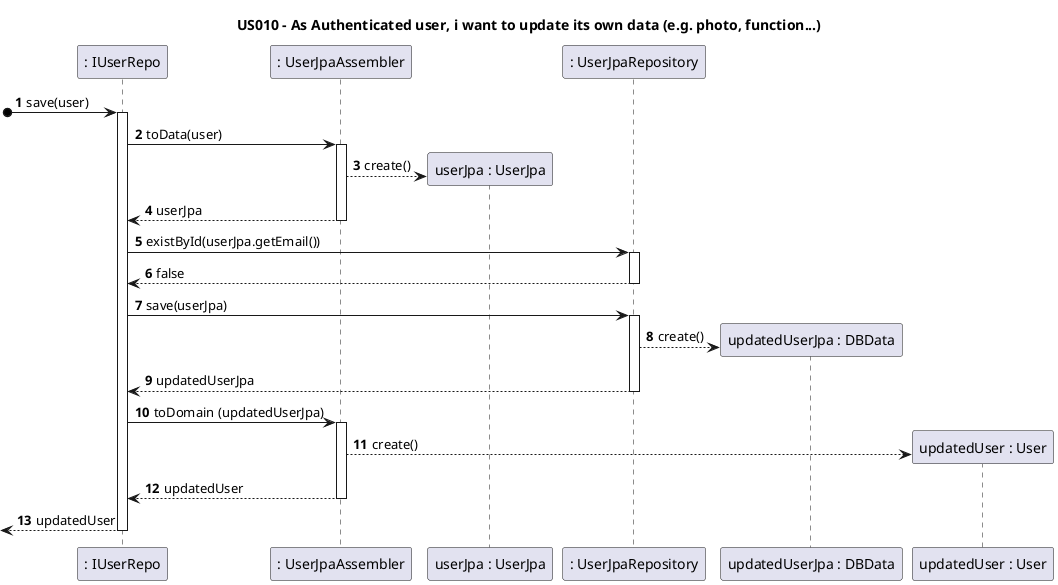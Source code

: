 @startuml
'https://plantuml.com/sequence-diagram

autoactivate on
autonumber

title US010 - As Authenticated user, i want to update its own data (e.g. photo, function...)

participant ": IUserRepo" as Repo
participant ": UserJpaAssembler" as Assembler
participant "userJpa : UserJpa" as UserJPA
participant ": UserJpaRepository" as Driver
participant "updatedUserJpa : DBData" as SavedJpa
participant "updatedUser : User" as User

[o->Repo: save(user)
Repo -> Assembler : toData(user)
Assembler --> UserJPA **: create()
return userJpa
Repo -> Driver: existById(userJpa.getEmail())
return false
Repo -> Driver: save(userJpa)
Driver --> SavedJpa**: create()
return updatedUserJpa
Repo -> Assembler: toDomain (updatedUserJpa)
Assembler --> User **: create()
return updatedUser

[<--Repo: updatedUser

@enduml